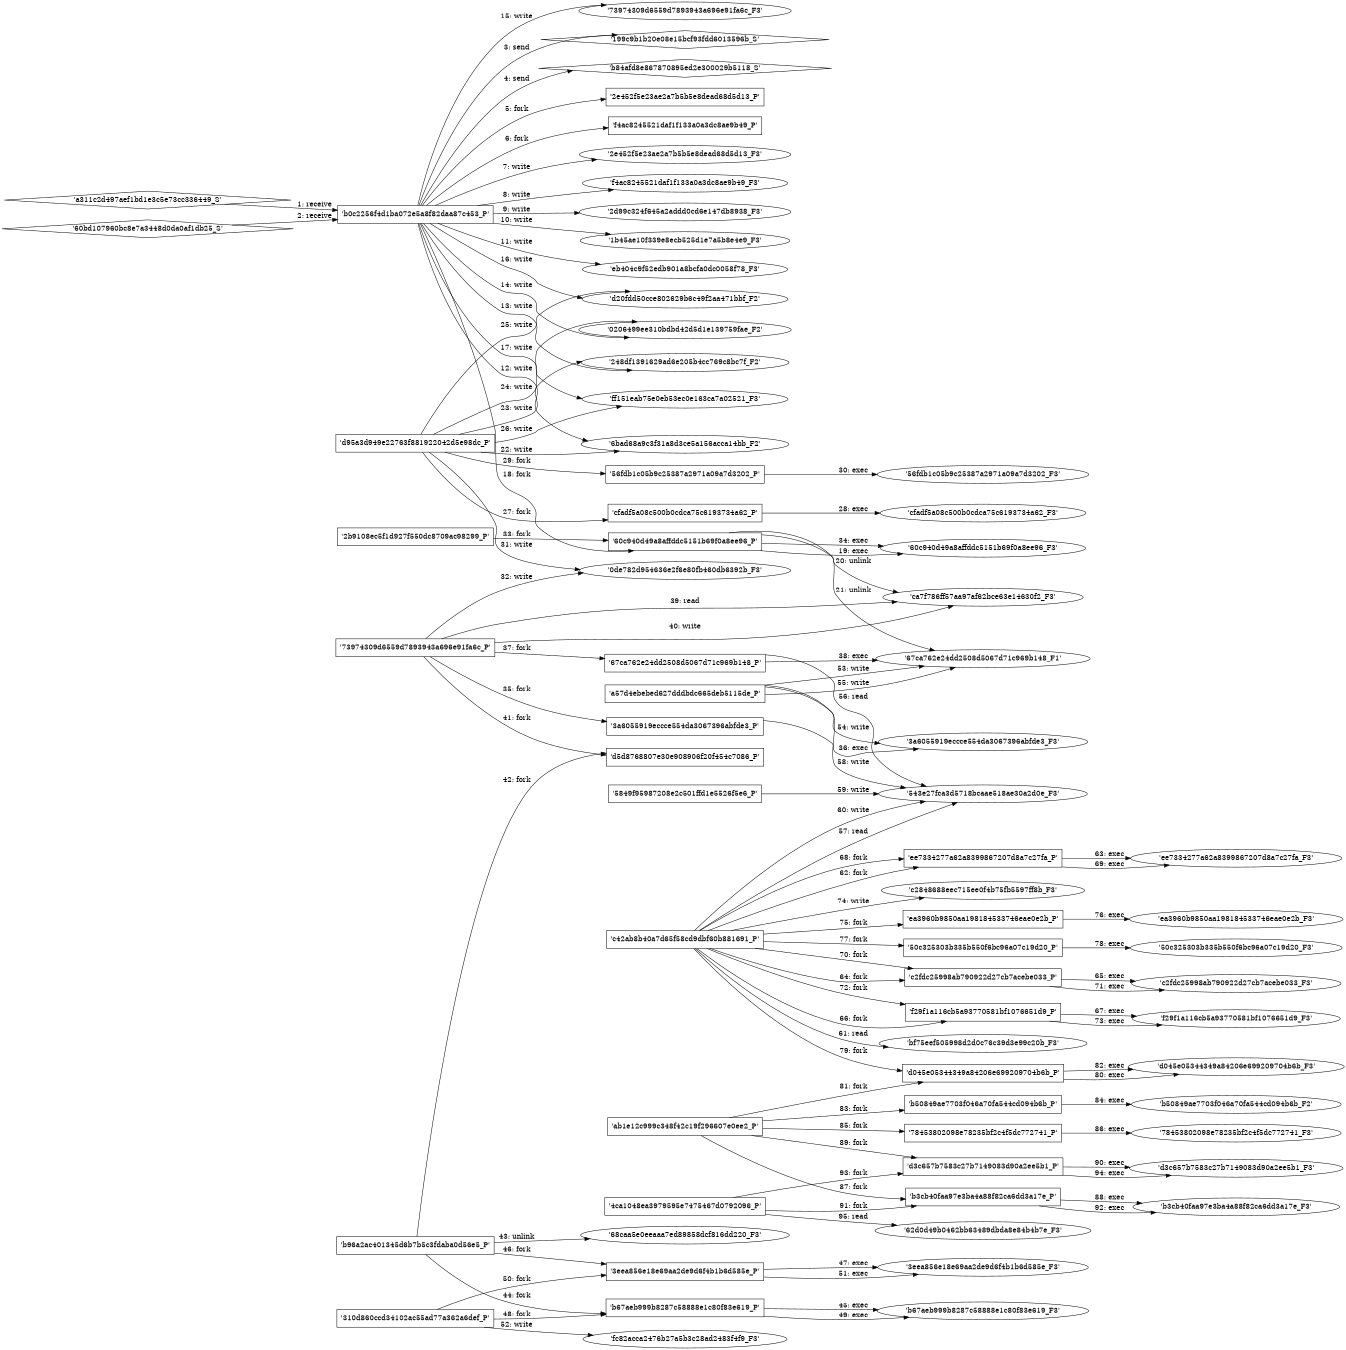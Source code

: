 digraph "D:\Learning\Paper\apt\基于CTI的攻击预警\Dataset\攻击图\ASGfromALLCTI\Threat Roundup for October 2 to October 9.dot" {
rankdir="LR"
size="9"
fixedsize="false"
splines="true"
nodesep=0.3
ranksep=0
fontsize=10
overlap="scalexy"
engine= "neato"
	"'b0c2256f4d1ba072e5a8f82daa87c453_P'" [node_type=Process shape=box]
	"'a311c2d497aef1bd1e3c5e73cc336449_S'" [node_type=Socket shape=diamond]
	"'a311c2d497aef1bd1e3c5e73cc336449_S'" -> "'b0c2256f4d1ba072e5a8f82daa87c453_P'" [label="1: receive"]
	"'b0c2256f4d1ba072e5a8f82daa87c453_P'" [node_type=Process shape=box]
	"'60bd107960bc8e7a3448d0da0af1db25_S'" [node_type=Socket shape=diamond]
	"'60bd107960bc8e7a3448d0da0af1db25_S'" -> "'b0c2256f4d1ba072e5a8f82daa87c453_P'" [label="2: receive"]
	"'199c9b1b20e08e15bcf93fdd6013596b_S'" [node_type=Socket shape=diamond]
	"'b0c2256f4d1ba072e5a8f82daa87c453_P'" [node_type=Process shape=box]
	"'b0c2256f4d1ba072e5a8f82daa87c453_P'" -> "'199c9b1b20e08e15bcf93fdd6013596b_S'" [label="3: send"]
	"'b84afd8e867870895ed2e300029b5118_S'" [node_type=Socket shape=diamond]
	"'b0c2256f4d1ba072e5a8f82daa87c453_P'" [node_type=Process shape=box]
	"'b0c2256f4d1ba072e5a8f82daa87c453_P'" -> "'b84afd8e867870895ed2e300029b5118_S'" [label="4: send"]
	"'b0c2256f4d1ba072e5a8f82daa87c453_P'" [node_type=Process shape=box]
	"'2e452f5e23ae2a7b5b5e8dead68d5d13_P'" [node_type=Process shape=box]
	"'b0c2256f4d1ba072e5a8f82daa87c453_P'" -> "'2e452f5e23ae2a7b5b5e8dead68d5d13_P'" [label="5: fork"]
	"'b0c2256f4d1ba072e5a8f82daa87c453_P'" [node_type=Process shape=box]
	"'f4ac8245521daf1f133a0a3dc8ae9b49_P'" [node_type=Process shape=box]
	"'b0c2256f4d1ba072e5a8f82daa87c453_P'" -> "'f4ac8245521daf1f133a0a3dc8ae9b49_P'" [label="6: fork"]
	"'2e452f5e23ae2a7b5b5e8dead68d5d13_F3'" [node_type=file shape=ellipse]
	"'b0c2256f4d1ba072e5a8f82daa87c453_P'" [node_type=Process shape=box]
	"'b0c2256f4d1ba072e5a8f82daa87c453_P'" -> "'2e452f5e23ae2a7b5b5e8dead68d5d13_F3'" [label="7: write"]
	"'f4ac8245521daf1f133a0a3dc8ae9b49_F3'" [node_type=file shape=ellipse]
	"'b0c2256f4d1ba072e5a8f82daa87c453_P'" [node_type=Process shape=box]
	"'b0c2256f4d1ba072e5a8f82daa87c453_P'" -> "'f4ac8245521daf1f133a0a3dc8ae9b49_F3'" [label="8: write"]
	"'2d99c324f645a2addd0cd6e147db8938_F3'" [node_type=file shape=ellipse]
	"'b0c2256f4d1ba072e5a8f82daa87c453_P'" [node_type=Process shape=box]
	"'b0c2256f4d1ba072e5a8f82daa87c453_P'" -> "'2d99c324f645a2addd0cd6e147db8938_F3'" [label="9: write"]
	"'1b45ae10f339e8ecb525d1e7a5b8e4e9_F3'" [node_type=file shape=ellipse]
	"'b0c2256f4d1ba072e5a8f82daa87c453_P'" [node_type=Process shape=box]
	"'b0c2256f4d1ba072e5a8f82daa87c453_P'" -> "'1b45ae10f339e8ecb525d1e7a5b8e4e9_F3'" [label="10: write"]
	"'eb404c9f52edb901a8bcfa0dc0058f78_F3'" [node_type=file shape=ellipse]
	"'b0c2256f4d1ba072e5a8f82daa87c453_P'" [node_type=Process shape=box]
	"'b0c2256f4d1ba072e5a8f82daa87c453_P'" -> "'eb404c9f52edb901a8bcfa0dc0058f78_F3'" [label="11: write"]
	"'6bad68a9c3f31a8d3ce5a156acca14bb_F2'" [node_type=file shape=ellipse]
	"'b0c2256f4d1ba072e5a8f82daa87c453_P'" [node_type=Process shape=box]
	"'b0c2256f4d1ba072e5a8f82daa87c453_P'" -> "'6bad68a9c3f31a8d3ce5a156acca14bb_F2'" [label="12: write"]
	"'248df1391629ad6e205b4cc769c8bc7f_F2'" [node_type=file shape=ellipse]
	"'b0c2256f4d1ba072e5a8f82daa87c453_P'" [node_type=Process shape=box]
	"'b0c2256f4d1ba072e5a8f82daa87c453_P'" -> "'248df1391629ad6e205b4cc769c8bc7f_F2'" [label="13: write"]
	"'0206499ee310bdbd42d5d1e139759fae_F2'" [node_type=file shape=ellipse]
	"'b0c2256f4d1ba072e5a8f82daa87c453_P'" [node_type=Process shape=box]
	"'b0c2256f4d1ba072e5a8f82daa87c453_P'" -> "'0206499ee310bdbd42d5d1e139759fae_F2'" [label="14: write"]
	"'73974309d6559d7893943a696e91fa6c_F3'" [node_type=file shape=ellipse]
	"'b0c2256f4d1ba072e5a8f82daa87c453_P'" [node_type=Process shape=box]
	"'b0c2256f4d1ba072e5a8f82daa87c453_P'" -> "'73974309d6559d7893943a696e91fa6c_F3'" [label="15: write"]
	"'d20fdd50cce802629b6c49f2aa471bbf_F2'" [node_type=file shape=ellipse]
	"'b0c2256f4d1ba072e5a8f82daa87c453_P'" [node_type=Process shape=box]
	"'b0c2256f4d1ba072e5a8f82daa87c453_P'" -> "'d20fdd50cce802629b6c49f2aa471bbf_F2'" [label="16: write"]
	"'ff151eab75e0eb53ec0e163ca7a02521_F3'" [node_type=file shape=ellipse]
	"'b0c2256f4d1ba072e5a8f82daa87c453_P'" [node_type=Process shape=box]
	"'b0c2256f4d1ba072e5a8f82daa87c453_P'" -> "'ff151eab75e0eb53ec0e163ca7a02521_F3'" [label="17: write"]
	"'b0c2256f4d1ba072e5a8f82daa87c453_P'" [node_type=Process shape=box]
	"'60c940d49a8affddc5151b69f0a8ee96_P'" [node_type=Process shape=box]
	"'b0c2256f4d1ba072e5a8f82daa87c453_P'" -> "'60c940d49a8affddc5151b69f0a8ee96_P'" [label="18: fork"]
	"'60c940d49a8affddc5151b69f0a8ee96_P'" [node_type=Process shape=box]
	"'60c940d49a8affddc5151b69f0a8ee96_F3'" [node_type=File shape=ellipse]
	"'60c940d49a8affddc5151b69f0a8ee96_P'" -> "'60c940d49a8affddc5151b69f0a8ee96_F3'" [label="19: exec"]
	"'ca7f786ff57aa97af62bce63e14630f2_F3'" [node_type=file shape=ellipse]
	"'60c940d49a8affddc5151b69f0a8ee96_P'" [node_type=Process shape=box]
	"'60c940d49a8affddc5151b69f0a8ee96_P'" -> "'ca7f786ff57aa97af62bce63e14630f2_F3'" [label="20: unlink"]
	"'67ca762e24dd2508d5067d71c969b148_F1'" [node_type=file shape=ellipse]
	"'60c940d49a8affddc5151b69f0a8ee96_P'" [node_type=Process shape=box]
	"'60c940d49a8affddc5151b69f0a8ee96_P'" -> "'67ca762e24dd2508d5067d71c969b148_F1'" [label="21: unlink"]
	"'6bad68a9c3f31a8d3ce5a156acca14bb_F2'" [node_type=file shape=ellipse]
	"'d95a3d949e22763f881922042d5e98dc_P'" [node_type=Process shape=box]
	"'d95a3d949e22763f881922042d5e98dc_P'" -> "'6bad68a9c3f31a8d3ce5a156acca14bb_F2'" [label="22: write"]
	"'248df1391629ad6e205b4cc769c8bc7f_F2'" [node_type=file shape=ellipse]
	"'d95a3d949e22763f881922042d5e98dc_P'" [node_type=Process shape=box]
	"'d95a3d949e22763f881922042d5e98dc_P'" -> "'248df1391629ad6e205b4cc769c8bc7f_F2'" [label="23: write"]
	"'0206499ee310bdbd42d5d1e139759fae_F2'" [node_type=file shape=ellipse]
	"'d95a3d949e22763f881922042d5e98dc_P'" [node_type=Process shape=box]
	"'d95a3d949e22763f881922042d5e98dc_P'" -> "'0206499ee310bdbd42d5d1e139759fae_F2'" [label="24: write"]
	"'d20fdd50cce802629b6c49f2aa471bbf_F2'" [node_type=file shape=ellipse]
	"'d95a3d949e22763f881922042d5e98dc_P'" [node_type=Process shape=box]
	"'d95a3d949e22763f881922042d5e98dc_P'" -> "'d20fdd50cce802629b6c49f2aa471bbf_F2'" [label="25: write"]
	"'ff151eab75e0eb53ec0e163ca7a02521_F3'" [node_type=file shape=ellipse]
	"'d95a3d949e22763f881922042d5e98dc_P'" [node_type=Process shape=box]
	"'d95a3d949e22763f881922042d5e98dc_P'" -> "'ff151eab75e0eb53ec0e163ca7a02521_F3'" [label="26: write"]
	"'d95a3d949e22763f881922042d5e98dc_P'" [node_type=Process shape=box]
	"'cfadf5a08c500b0cdca75c6193734a62_P'" [node_type=Process shape=box]
	"'d95a3d949e22763f881922042d5e98dc_P'" -> "'cfadf5a08c500b0cdca75c6193734a62_P'" [label="27: fork"]
	"'cfadf5a08c500b0cdca75c6193734a62_P'" [node_type=Process shape=box]
	"'cfadf5a08c500b0cdca75c6193734a62_F3'" [node_type=File shape=ellipse]
	"'cfadf5a08c500b0cdca75c6193734a62_P'" -> "'cfadf5a08c500b0cdca75c6193734a62_F3'" [label="28: exec"]
	"'d95a3d949e22763f881922042d5e98dc_P'" [node_type=Process shape=box]
	"'56fdb1c05b9c25387a2971a09a7d3202_P'" [node_type=Process shape=box]
	"'d95a3d949e22763f881922042d5e98dc_P'" -> "'56fdb1c05b9c25387a2971a09a7d3202_P'" [label="29: fork"]
	"'56fdb1c05b9c25387a2971a09a7d3202_P'" [node_type=Process shape=box]
	"'56fdb1c05b9c25387a2971a09a7d3202_F3'" [node_type=File shape=ellipse]
	"'56fdb1c05b9c25387a2971a09a7d3202_P'" -> "'56fdb1c05b9c25387a2971a09a7d3202_F3'" [label="30: exec"]
	"'0de782d954636e2f6e80fb460db6392b_F3'" [node_type=file shape=ellipse]
	"'d95a3d949e22763f881922042d5e98dc_P'" [node_type=Process shape=box]
	"'d95a3d949e22763f881922042d5e98dc_P'" -> "'0de782d954636e2f6e80fb460db6392b_F3'" [label="31: write"]
	"'0de782d954636e2f6e80fb460db6392b_F3'" [node_type=file shape=ellipse]
	"'73974309d6559d7893943a696e91fa6c_P'" [node_type=Process shape=box]
	"'73974309d6559d7893943a696e91fa6c_P'" -> "'0de782d954636e2f6e80fb460db6392b_F3'" [label="32: write"]
	"'2b9108ec5f1d927f550dc8709ac98299_P'" [node_type=Process shape=box]
	"'60c940d49a8affddc5151b69f0a8ee96_P'" [node_type=Process shape=box]
	"'2b9108ec5f1d927f550dc8709ac98299_P'" -> "'60c940d49a8affddc5151b69f0a8ee96_P'" [label="33: fork"]
	"'60c940d49a8affddc5151b69f0a8ee96_P'" [node_type=Process shape=box]
	"'60c940d49a8affddc5151b69f0a8ee96_F3'" [node_type=File shape=ellipse]
	"'60c940d49a8affddc5151b69f0a8ee96_P'" -> "'60c940d49a8affddc5151b69f0a8ee96_F3'" [label="34: exec"]
	"'73974309d6559d7893943a696e91fa6c_P'" [node_type=Process shape=box]
	"'3a6055919eccce554da3067396abfde3_P'" [node_type=Process shape=box]
	"'73974309d6559d7893943a696e91fa6c_P'" -> "'3a6055919eccce554da3067396abfde3_P'" [label="35: fork"]
	"'3a6055919eccce554da3067396abfde3_P'" [node_type=Process shape=box]
	"'3a6055919eccce554da3067396abfde3_F3'" [node_type=File shape=ellipse]
	"'3a6055919eccce554da3067396abfde3_P'" -> "'3a6055919eccce554da3067396abfde3_F3'" [label="36: exec"]
	"'73974309d6559d7893943a696e91fa6c_P'" [node_type=Process shape=box]
	"'67ca762e24dd2508d5067d71c969b148_P'" [node_type=Process shape=box]
	"'73974309d6559d7893943a696e91fa6c_P'" -> "'67ca762e24dd2508d5067d71c969b148_P'" [label="37: fork"]
	"'67ca762e24dd2508d5067d71c969b148_P'" [node_type=Process shape=box]
	"'67ca762e24dd2508d5067d71c969b148_F1'" [node_type=File shape=ellipse]
	"'67ca762e24dd2508d5067d71c969b148_P'" -> "'67ca762e24dd2508d5067d71c969b148_F1'" [label="38: exec"]
	"'ca7f786ff57aa97af62bce63e14630f2_F3'" [node_type=file shape=ellipse]
	"'73974309d6559d7893943a696e91fa6c_P'" [node_type=Process shape=box]
	"'73974309d6559d7893943a696e91fa6c_P'" -> "'ca7f786ff57aa97af62bce63e14630f2_F3'" [label="39: read"]
	"'ca7f786ff57aa97af62bce63e14630f2_F3'" [node_type=file shape=ellipse]
	"'73974309d6559d7893943a696e91fa6c_P'" [node_type=Process shape=box]
	"'73974309d6559d7893943a696e91fa6c_P'" -> "'ca7f786ff57aa97af62bce63e14630f2_F3'" [label="40: write"]
	"'73974309d6559d7893943a696e91fa6c_P'" [node_type=Process shape=box]
	"'d5d8768807e30e908906f20f454c7086_P'" [node_type=Process shape=box]
	"'73974309d6559d7893943a696e91fa6c_P'" -> "'d5d8768807e30e908906f20f454c7086_P'" [label="41: fork"]
	"'b96a2ac401345d6b7b5c3fdaba0d56e5_P'" [node_type=Process shape=box]
	"'d5d8768807e30e908906f20f454c7086_P'" [node_type=Process shape=box]
	"'b96a2ac401345d6b7b5c3fdaba0d56e5_P'" -> "'d5d8768807e30e908906f20f454c7086_P'" [label="42: fork"]
	"'68caa5e0eeaaa7ed89858dcf816dd220_F3'" [node_type=file shape=ellipse]
	"'b96a2ac401345d6b7b5c3fdaba0d56e5_P'" [node_type=Process shape=box]
	"'b96a2ac401345d6b7b5c3fdaba0d56e5_P'" -> "'68caa5e0eeaaa7ed89858dcf816dd220_F3'" [label="43: unlink"]
	"'b96a2ac401345d6b7b5c3fdaba0d56e5_P'" [node_type=Process shape=box]
	"'b67aeb999b8287c58888e1c80f83e619_P'" [node_type=Process shape=box]
	"'b96a2ac401345d6b7b5c3fdaba0d56e5_P'" -> "'b67aeb999b8287c58888e1c80f83e619_P'" [label="44: fork"]
	"'b67aeb999b8287c58888e1c80f83e619_P'" [node_type=Process shape=box]
	"'b67aeb999b8287c58888e1c80f83e619_F3'" [node_type=File shape=ellipse]
	"'b67aeb999b8287c58888e1c80f83e619_P'" -> "'b67aeb999b8287c58888e1c80f83e619_F3'" [label="45: exec"]
	"'b96a2ac401345d6b7b5c3fdaba0d56e5_P'" [node_type=Process shape=box]
	"'3eea856e18e69aa2de9d6f4b1b6d585e_P'" [node_type=Process shape=box]
	"'b96a2ac401345d6b7b5c3fdaba0d56e5_P'" -> "'3eea856e18e69aa2de9d6f4b1b6d585e_P'" [label="46: fork"]
	"'3eea856e18e69aa2de9d6f4b1b6d585e_P'" [node_type=Process shape=box]
	"'3eea856e18e69aa2de9d6f4b1b6d585e_F3'" [node_type=File shape=ellipse]
	"'3eea856e18e69aa2de9d6f4b1b6d585e_P'" -> "'3eea856e18e69aa2de9d6f4b1b6d585e_F3'" [label="47: exec"]
	"'310d860ccd34102ac55ad77a362a6def_P'" [node_type=Process shape=box]
	"'b67aeb999b8287c58888e1c80f83e619_P'" [node_type=Process shape=box]
	"'310d860ccd34102ac55ad77a362a6def_P'" -> "'b67aeb999b8287c58888e1c80f83e619_P'" [label="48: fork"]
	"'b67aeb999b8287c58888e1c80f83e619_P'" [node_type=Process shape=box]
	"'b67aeb999b8287c58888e1c80f83e619_F3'" [node_type=File shape=ellipse]
	"'b67aeb999b8287c58888e1c80f83e619_P'" -> "'b67aeb999b8287c58888e1c80f83e619_F3'" [label="49: exec"]
	"'310d860ccd34102ac55ad77a362a6def_P'" [node_type=Process shape=box]
	"'3eea856e18e69aa2de9d6f4b1b6d585e_P'" [node_type=Process shape=box]
	"'310d860ccd34102ac55ad77a362a6def_P'" -> "'3eea856e18e69aa2de9d6f4b1b6d585e_P'" [label="50: fork"]
	"'3eea856e18e69aa2de9d6f4b1b6d585e_P'" [node_type=Process shape=box]
	"'3eea856e18e69aa2de9d6f4b1b6d585e_F3'" [node_type=File shape=ellipse]
	"'3eea856e18e69aa2de9d6f4b1b6d585e_P'" -> "'3eea856e18e69aa2de9d6f4b1b6d585e_F3'" [label="51: exec"]
	"'fc82acca2476b27a5b3c28ad2483f4f9_F3'" [node_type=file shape=ellipse]
	"'310d860ccd34102ac55ad77a362a6def_P'" [node_type=Process shape=box]
	"'310d860ccd34102ac55ad77a362a6def_P'" -> "'fc82acca2476b27a5b3c28ad2483f4f9_F3'" [label="52: write"]
	"'67ca762e24dd2508d5067d71c969b148_F1'" [node_type=file shape=ellipse]
	"'a57d4ebebed627dddbdc665deb5115de_P'" [node_type=Process shape=box]
	"'a57d4ebebed627dddbdc665deb5115de_P'" -> "'67ca762e24dd2508d5067d71c969b148_F1'" [label="53: write"]
	"'3a6055919eccce554da3067396abfde3_F3'" [node_type=file shape=ellipse]
	"'a57d4ebebed627dddbdc665deb5115de_P'" [node_type=Process shape=box]
	"'a57d4ebebed627dddbdc665deb5115de_P'" -> "'3a6055919eccce554da3067396abfde3_F3'" [label="54: write"]
	"'67ca762e24dd2508d5067d71c969b148_F1'" [node_type=file shape=ellipse]
	"'a57d4ebebed627dddbdc665deb5115de_P'" [node_type=Process shape=box]
	"'a57d4ebebed627dddbdc665deb5115de_P'" -> "'67ca762e24dd2508d5067d71c969b148_F1'" [label="55: write"]
	"'543e27fca3d5718bcaae518ae30a2d0e_F3'" [node_type=file shape=ellipse]
	"'67ca762e24dd2508d5067d71c969b148_P'" [node_type=Process shape=box]
	"'67ca762e24dd2508d5067d71c969b148_P'" -> "'543e27fca3d5718bcaae518ae30a2d0e_F3'" [label="56: read"]
	"'543e27fca3d5718bcaae518ae30a2d0e_F3'" [node_type=file shape=ellipse]
	"'c42ab8b40a7d65f58cd9dbf60b881691_P'" [node_type=Process shape=box]
	"'c42ab8b40a7d65f58cd9dbf60b881691_P'" -> "'543e27fca3d5718bcaae518ae30a2d0e_F3'" [label="57: read"]
	"'543e27fca3d5718bcaae518ae30a2d0e_F3'" [node_type=file shape=ellipse]
	"'a57d4ebebed627dddbdc665deb5115de_P'" [node_type=Process shape=box]
	"'a57d4ebebed627dddbdc665deb5115de_P'" -> "'543e27fca3d5718bcaae518ae30a2d0e_F3'" [label="58: write"]
	"'543e27fca3d5718bcaae518ae30a2d0e_F3'" [node_type=file shape=ellipse]
	"'5849f95987208e2c501ffd1e5526f5e6_P'" [node_type=Process shape=box]
	"'5849f95987208e2c501ffd1e5526f5e6_P'" -> "'543e27fca3d5718bcaae518ae30a2d0e_F3'" [label="59: write"]
	"'543e27fca3d5718bcaae518ae30a2d0e_F3'" [node_type=file shape=ellipse]
	"'c42ab8b40a7d65f58cd9dbf60b881691_P'" [node_type=Process shape=box]
	"'c42ab8b40a7d65f58cd9dbf60b881691_P'" -> "'543e27fca3d5718bcaae518ae30a2d0e_F3'" [label="60: write"]
	"'bf75eef505998d2d0c76c39d3e99c20b_F3'" [node_type=file shape=ellipse]
	"'c42ab8b40a7d65f58cd9dbf60b881691_P'" [node_type=Process shape=box]
	"'c42ab8b40a7d65f58cd9dbf60b881691_P'" -> "'bf75eef505998d2d0c76c39d3e99c20b_F3'" [label="61: read"]
	"'c42ab8b40a7d65f58cd9dbf60b881691_P'" [node_type=Process shape=box]
	"'ee7334277a62a8399867207d8a7c27fa_P'" [node_type=Process shape=box]
	"'c42ab8b40a7d65f58cd9dbf60b881691_P'" -> "'ee7334277a62a8399867207d8a7c27fa_P'" [label="62: fork"]
	"'ee7334277a62a8399867207d8a7c27fa_P'" [node_type=Process shape=box]
	"'ee7334277a62a8399867207d8a7c27fa_F3'" [node_type=File shape=ellipse]
	"'ee7334277a62a8399867207d8a7c27fa_P'" -> "'ee7334277a62a8399867207d8a7c27fa_F3'" [label="63: exec"]
	"'c42ab8b40a7d65f58cd9dbf60b881691_P'" [node_type=Process shape=box]
	"'c2fdc25998ab790922d27cb7acebe033_P'" [node_type=Process shape=box]
	"'c42ab8b40a7d65f58cd9dbf60b881691_P'" -> "'c2fdc25998ab790922d27cb7acebe033_P'" [label="64: fork"]
	"'c2fdc25998ab790922d27cb7acebe033_P'" [node_type=Process shape=box]
	"'c2fdc25998ab790922d27cb7acebe033_F3'" [node_type=File shape=ellipse]
	"'c2fdc25998ab790922d27cb7acebe033_P'" -> "'c2fdc25998ab790922d27cb7acebe033_F3'" [label="65: exec"]
	"'c42ab8b40a7d65f58cd9dbf60b881691_P'" [node_type=Process shape=box]
	"'f29f1a116cb5a93770581bf1076651d9_P'" [node_type=Process shape=box]
	"'c42ab8b40a7d65f58cd9dbf60b881691_P'" -> "'f29f1a116cb5a93770581bf1076651d9_P'" [label="66: fork"]
	"'f29f1a116cb5a93770581bf1076651d9_P'" [node_type=Process shape=box]
	"'f29f1a116cb5a93770581bf1076651d9_F3'" [node_type=File shape=ellipse]
	"'f29f1a116cb5a93770581bf1076651d9_P'" -> "'f29f1a116cb5a93770581bf1076651d9_F3'" [label="67: exec"]
	"'c42ab8b40a7d65f58cd9dbf60b881691_P'" [node_type=Process shape=box]
	"'ee7334277a62a8399867207d8a7c27fa_P'" [node_type=Process shape=box]
	"'c42ab8b40a7d65f58cd9dbf60b881691_P'" -> "'ee7334277a62a8399867207d8a7c27fa_P'" [label="68: fork"]
	"'ee7334277a62a8399867207d8a7c27fa_P'" [node_type=Process shape=box]
	"'ee7334277a62a8399867207d8a7c27fa_F3'" [node_type=File shape=ellipse]
	"'ee7334277a62a8399867207d8a7c27fa_P'" -> "'ee7334277a62a8399867207d8a7c27fa_F3'" [label="69: exec"]
	"'c42ab8b40a7d65f58cd9dbf60b881691_P'" [node_type=Process shape=box]
	"'c2fdc25998ab790922d27cb7acebe033_P'" [node_type=Process shape=box]
	"'c42ab8b40a7d65f58cd9dbf60b881691_P'" -> "'c2fdc25998ab790922d27cb7acebe033_P'" [label="70: fork"]
	"'c2fdc25998ab790922d27cb7acebe033_P'" [node_type=Process shape=box]
	"'c2fdc25998ab790922d27cb7acebe033_F3'" [node_type=File shape=ellipse]
	"'c2fdc25998ab790922d27cb7acebe033_P'" -> "'c2fdc25998ab790922d27cb7acebe033_F3'" [label="71: exec"]
	"'c42ab8b40a7d65f58cd9dbf60b881691_P'" [node_type=Process shape=box]
	"'f29f1a116cb5a93770581bf1076651d9_P'" [node_type=Process shape=box]
	"'c42ab8b40a7d65f58cd9dbf60b881691_P'" -> "'f29f1a116cb5a93770581bf1076651d9_P'" [label="72: fork"]
	"'f29f1a116cb5a93770581bf1076651d9_P'" [node_type=Process shape=box]
	"'f29f1a116cb5a93770581bf1076651d9_F3'" [node_type=File shape=ellipse]
	"'f29f1a116cb5a93770581bf1076651d9_P'" -> "'f29f1a116cb5a93770581bf1076651d9_F3'" [label="73: exec"]
	"'c2848688eec715ee0f4b75fb5597ff8b_F3'" [node_type=file shape=ellipse]
	"'c42ab8b40a7d65f58cd9dbf60b881691_P'" [node_type=Process shape=box]
	"'c42ab8b40a7d65f58cd9dbf60b881691_P'" -> "'c2848688eec715ee0f4b75fb5597ff8b_F3'" [label="74: write"]
	"'c42ab8b40a7d65f58cd9dbf60b881691_P'" [node_type=Process shape=box]
	"'ea3960b9850aa198184533746eae0e2b_P'" [node_type=Process shape=box]
	"'c42ab8b40a7d65f58cd9dbf60b881691_P'" -> "'ea3960b9850aa198184533746eae0e2b_P'" [label="75: fork"]
	"'ea3960b9850aa198184533746eae0e2b_P'" [node_type=Process shape=box]
	"'ea3960b9850aa198184533746eae0e2b_F3'" [node_type=File shape=ellipse]
	"'ea3960b9850aa198184533746eae0e2b_P'" -> "'ea3960b9850aa198184533746eae0e2b_F3'" [label="76: exec"]
	"'c42ab8b40a7d65f58cd9dbf60b881691_P'" [node_type=Process shape=box]
	"'50c325303b335b550f6bc96a07c19d20_P'" [node_type=Process shape=box]
	"'c42ab8b40a7d65f58cd9dbf60b881691_P'" -> "'50c325303b335b550f6bc96a07c19d20_P'" [label="77: fork"]
	"'50c325303b335b550f6bc96a07c19d20_P'" [node_type=Process shape=box]
	"'50c325303b335b550f6bc96a07c19d20_F3'" [node_type=File shape=ellipse]
	"'50c325303b335b550f6bc96a07c19d20_P'" -> "'50c325303b335b550f6bc96a07c19d20_F3'" [label="78: exec"]
	"'c42ab8b40a7d65f58cd9dbf60b881691_P'" [node_type=Process shape=box]
	"'d045e05344349a84206e699209704b6b_P'" [node_type=Process shape=box]
	"'c42ab8b40a7d65f58cd9dbf60b881691_P'" -> "'d045e05344349a84206e699209704b6b_P'" [label="79: fork"]
	"'d045e05344349a84206e699209704b6b_P'" [node_type=Process shape=box]
	"'d045e05344349a84206e699209704b6b_F3'" [node_type=File shape=ellipse]
	"'d045e05344349a84206e699209704b6b_P'" -> "'d045e05344349a84206e699209704b6b_F3'" [label="80: exec"]
	"'ab1e12c999c348f42c19f296607e0ee2_P'" [node_type=Process shape=box]
	"'d045e05344349a84206e699209704b6b_P'" [node_type=Process shape=box]
	"'ab1e12c999c348f42c19f296607e0ee2_P'" -> "'d045e05344349a84206e699209704b6b_P'" [label="81: fork"]
	"'d045e05344349a84206e699209704b6b_P'" [node_type=Process shape=box]
	"'d045e05344349a84206e699209704b6b_F3'" [node_type=File shape=ellipse]
	"'d045e05344349a84206e699209704b6b_P'" -> "'d045e05344349a84206e699209704b6b_F3'" [label="82: exec"]
	"'ab1e12c999c348f42c19f296607e0ee2_P'" [node_type=Process shape=box]
	"'b50849ae7703f046a70fa544cd094b6b_P'" [node_type=Process shape=box]
	"'ab1e12c999c348f42c19f296607e0ee2_P'" -> "'b50849ae7703f046a70fa544cd094b6b_P'" [label="83: fork"]
	"'b50849ae7703f046a70fa544cd094b6b_P'" [node_type=Process shape=box]
	"'b50849ae7703f046a70fa544cd094b6b_F2'" [node_type=File shape=ellipse]
	"'b50849ae7703f046a70fa544cd094b6b_P'" -> "'b50849ae7703f046a70fa544cd094b6b_F2'" [label="84: exec"]
	"'ab1e12c999c348f42c19f296607e0ee2_P'" [node_type=Process shape=box]
	"'78453802098e78235bf2c4f5dc772741_P'" [node_type=Process shape=box]
	"'ab1e12c999c348f42c19f296607e0ee2_P'" -> "'78453802098e78235bf2c4f5dc772741_P'" [label="85: fork"]
	"'78453802098e78235bf2c4f5dc772741_P'" [node_type=Process shape=box]
	"'78453802098e78235bf2c4f5dc772741_F3'" [node_type=File shape=ellipse]
	"'78453802098e78235bf2c4f5dc772741_P'" -> "'78453802098e78235bf2c4f5dc772741_F3'" [label="86: exec"]
	"'ab1e12c999c348f42c19f296607e0ee2_P'" [node_type=Process shape=box]
	"'b3cb40faa97e3ba4a88f82ca6dd3a17e_P'" [node_type=Process shape=box]
	"'ab1e12c999c348f42c19f296607e0ee2_P'" -> "'b3cb40faa97e3ba4a88f82ca6dd3a17e_P'" [label="87: fork"]
	"'b3cb40faa97e3ba4a88f82ca6dd3a17e_P'" [node_type=Process shape=box]
	"'b3cb40faa97e3ba4a88f82ca6dd3a17e_F3'" [node_type=File shape=ellipse]
	"'b3cb40faa97e3ba4a88f82ca6dd3a17e_P'" -> "'b3cb40faa97e3ba4a88f82ca6dd3a17e_F3'" [label="88: exec"]
	"'ab1e12c999c348f42c19f296607e0ee2_P'" [node_type=Process shape=box]
	"'d3c657b7583c27b7149083d90a2ee5b1_P'" [node_type=Process shape=box]
	"'ab1e12c999c348f42c19f296607e0ee2_P'" -> "'d3c657b7583c27b7149083d90a2ee5b1_P'" [label="89: fork"]
	"'d3c657b7583c27b7149083d90a2ee5b1_P'" [node_type=Process shape=box]
	"'d3c657b7583c27b7149083d90a2ee5b1_F3'" [node_type=File shape=ellipse]
	"'d3c657b7583c27b7149083d90a2ee5b1_P'" -> "'d3c657b7583c27b7149083d90a2ee5b1_F3'" [label="90: exec"]
	"'4ca1048ea3979595e7475467d0792096_P'" [node_type=Process shape=box]
	"'b3cb40faa97e3ba4a88f82ca6dd3a17e_P'" [node_type=Process shape=box]
	"'4ca1048ea3979595e7475467d0792096_P'" -> "'b3cb40faa97e3ba4a88f82ca6dd3a17e_P'" [label="91: fork"]
	"'b3cb40faa97e3ba4a88f82ca6dd3a17e_P'" [node_type=Process shape=box]
	"'b3cb40faa97e3ba4a88f82ca6dd3a17e_F3'" [node_type=File shape=ellipse]
	"'b3cb40faa97e3ba4a88f82ca6dd3a17e_P'" -> "'b3cb40faa97e3ba4a88f82ca6dd3a17e_F3'" [label="92: exec"]
	"'4ca1048ea3979595e7475467d0792096_P'" [node_type=Process shape=box]
	"'d3c657b7583c27b7149083d90a2ee5b1_P'" [node_type=Process shape=box]
	"'4ca1048ea3979595e7475467d0792096_P'" -> "'d3c657b7583c27b7149083d90a2ee5b1_P'" [label="93: fork"]
	"'d3c657b7583c27b7149083d90a2ee5b1_P'" [node_type=Process shape=box]
	"'d3c657b7583c27b7149083d90a2ee5b1_F3'" [node_type=File shape=ellipse]
	"'d3c657b7583c27b7149083d90a2ee5b1_P'" -> "'d3c657b7583c27b7149083d90a2ee5b1_F3'" [label="94: exec"]
	"'62d0d49b0462bb63489dbda8e84b4b7e_F3'" [node_type=file shape=ellipse]
	"'4ca1048ea3979595e7475467d0792096_P'" [node_type=Process shape=box]
	"'4ca1048ea3979595e7475467d0792096_P'" -> "'62d0d49b0462bb63489dbda8e84b4b7e_F3'" [label="95: read"]
}
